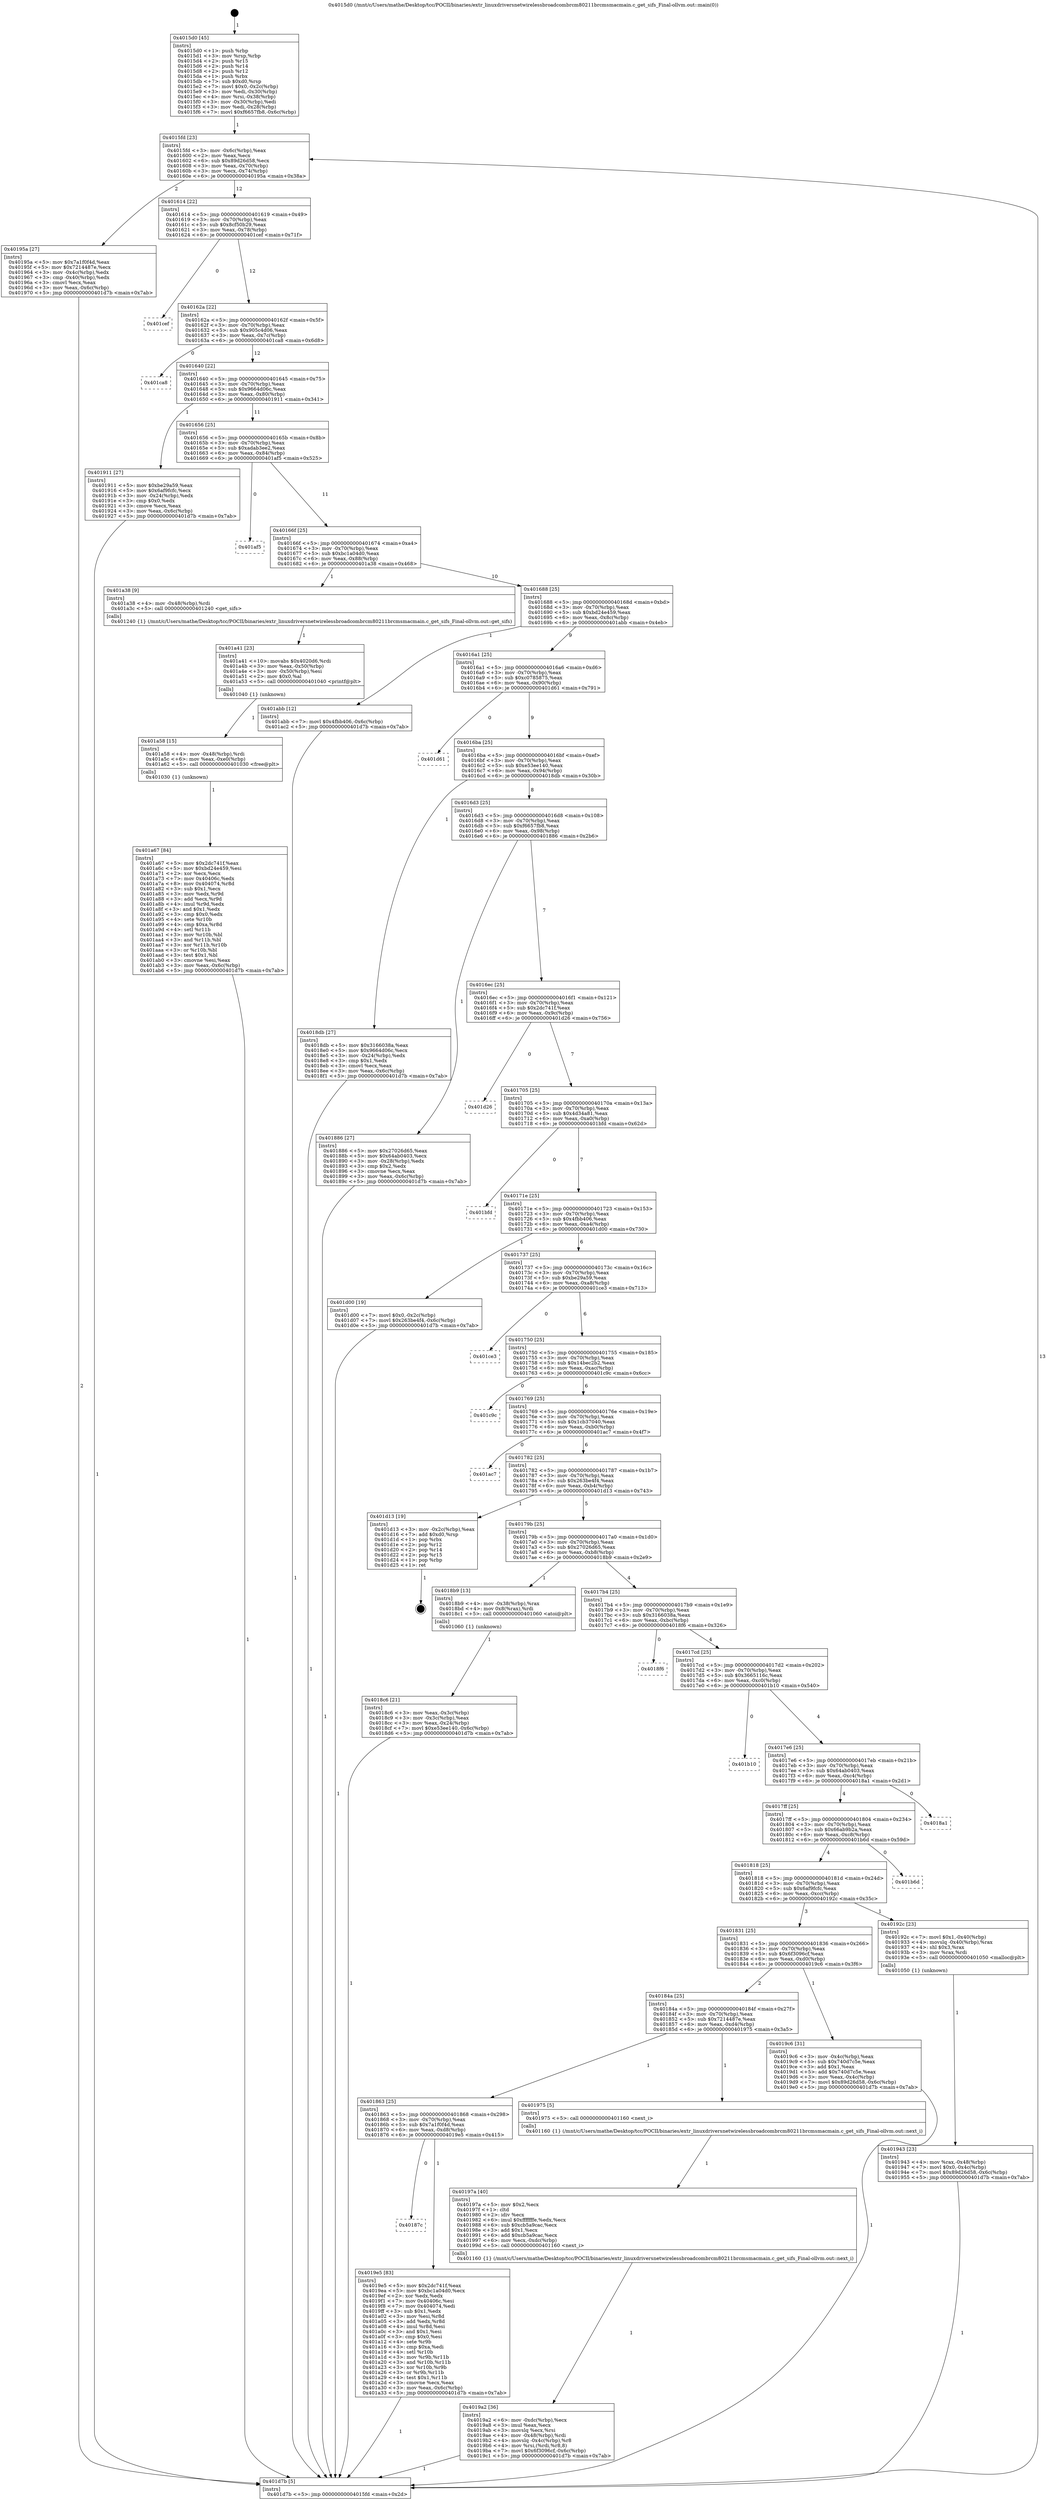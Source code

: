 digraph "0x4015d0" {
  label = "0x4015d0 (/mnt/c/Users/mathe/Desktop/tcc/POCII/binaries/extr_linuxdriversnetwirelessbroadcombrcm80211brcmsmacmain.c_get_sifs_Final-ollvm.out::main(0))"
  labelloc = "t"
  node[shape=record]

  Entry [label="",width=0.3,height=0.3,shape=circle,fillcolor=black,style=filled]
  "0x4015fd" [label="{
     0x4015fd [23]\l
     | [instrs]\l
     &nbsp;&nbsp;0x4015fd \<+3\>: mov -0x6c(%rbp),%eax\l
     &nbsp;&nbsp;0x401600 \<+2\>: mov %eax,%ecx\l
     &nbsp;&nbsp;0x401602 \<+6\>: sub $0x89d26d58,%ecx\l
     &nbsp;&nbsp;0x401608 \<+3\>: mov %eax,-0x70(%rbp)\l
     &nbsp;&nbsp;0x40160b \<+3\>: mov %ecx,-0x74(%rbp)\l
     &nbsp;&nbsp;0x40160e \<+6\>: je 000000000040195a \<main+0x38a\>\l
  }"]
  "0x40195a" [label="{
     0x40195a [27]\l
     | [instrs]\l
     &nbsp;&nbsp;0x40195a \<+5\>: mov $0x7a1f0f4d,%eax\l
     &nbsp;&nbsp;0x40195f \<+5\>: mov $0x7214487e,%ecx\l
     &nbsp;&nbsp;0x401964 \<+3\>: mov -0x4c(%rbp),%edx\l
     &nbsp;&nbsp;0x401967 \<+3\>: cmp -0x40(%rbp),%edx\l
     &nbsp;&nbsp;0x40196a \<+3\>: cmovl %ecx,%eax\l
     &nbsp;&nbsp;0x40196d \<+3\>: mov %eax,-0x6c(%rbp)\l
     &nbsp;&nbsp;0x401970 \<+5\>: jmp 0000000000401d7b \<main+0x7ab\>\l
  }"]
  "0x401614" [label="{
     0x401614 [22]\l
     | [instrs]\l
     &nbsp;&nbsp;0x401614 \<+5\>: jmp 0000000000401619 \<main+0x49\>\l
     &nbsp;&nbsp;0x401619 \<+3\>: mov -0x70(%rbp),%eax\l
     &nbsp;&nbsp;0x40161c \<+5\>: sub $0x8cf50b29,%eax\l
     &nbsp;&nbsp;0x401621 \<+3\>: mov %eax,-0x78(%rbp)\l
     &nbsp;&nbsp;0x401624 \<+6\>: je 0000000000401cef \<main+0x71f\>\l
  }"]
  Exit [label="",width=0.3,height=0.3,shape=circle,fillcolor=black,style=filled,peripheries=2]
  "0x401cef" [label="{
     0x401cef\l
  }", style=dashed]
  "0x40162a" [label="{
     0x40162a [22]\l
     | [instrs]\l
     &nbsp;&nbsp;0x40162a \<+5\>: jmp 000000000040162f \<main+0x5f\>\l
     &nbsp;&nbsp;0x40162f \<+3\>: mov -0x70(%rbp),%eax\l
     &nbsp;&nbsp;0x401632 \<+5\>: sub $0x905c4d06,%eax\l
     &nbsp;&nbsp;0x401637 \<+3\>: mov %eax,-0x7c(%rbp)\l
     &nbsp;&nbsp;0x40163a \<+6\>: je 0000000000401ca8 \<main+0x6d8\>\l
  }"]
  "0x401a67" [label="{
     0x401a67 [84]\l
     | [instrs]\l
     &nbsp;&nbsp;0x401a67 \<+5\>: mov $0x2dc741f,%eax\l
     &nbsp;&nbsp;0x401a6c \<+5\>: mov $0xbd24e459,%esi\l
     &nbsp;&nbsp;0x401a71 \<+2\>: xor %ecx,%ecx\l
     &nbsp;&nbsp;0x401a73 \<+7\>: mov 0x40406c,%edx\l
     &nbsp;&nbsp;0x401a7a \<+8\>: mov 0x404074,%r8d\l
     &nbsp;&nbsp;0x401a82 \<+3\>: sub $0x1,%ecx\l
     &nbsp;&nbsp;0x401a85 \<+3\>: mov %edx,%r9d\l
     &nbsp;&nbsp;0x401a88 \<+3\>: add %ecx,%r9d\l
     &nbsp;&nbsp;0x401a8b \<+4\>: imul %r9d,%edx\l
     &nbsp;&nbsp;0x401a8f \<+3\>: and $0x1,%edx\l
     &nbsp;&nbsp;0x401a92 \<+3\>: cmp $0x0,%edx\l
     &nbsp;&nbsp;0x401a95 \<+4\>: sete %r10b\l
     &nbsp;&nbsp;0x401a99 \<+4\>: cmp $0xa,%r8d\l
     &nbsp;&nbsp;0x401a9d \<+4\>: setl %r11b\l
     &nbsp;&nbsp;0x401aa1 \<+3\>: mov %r10b,%bl\l
     &nbsp;&nbsp;0x401aa4 \<+3\>: and %r11b,%bl\l
     &nbsp;&nbsp;0x401aa7 \<+3\>: xor %r11b,%r10b\l
     &nbsp;&nbsp;0x401aaa \<+3\>: or %r10b,%bl\l
     &nbsp;&nbsp;0x401aad \<+3\>: test $0x1,%bl\l
     &nbsp;&nbsp;0x401ab0 \<+3\>: cmovne %esi,%eax\l
     &nbsp;&nbsp;0x401ab3 \<+3\>: mov %eax,-0x6c(%rbp)\l
     &nbsp;&nbsp;0x401ab6 \<+5\>: jmp 0000000000401d7b \<main+0x7ab\>\l
  }"]
  "0x401ca8" [label="{
     0x401ca8\l
  }", style=dashed]
  "0x401640" [label="{
     0x401640 [22]\l
     | [instrs]\l
     &nbsp;&nbsp;0x401640 \<+5\>: jmp 0000000000401645 \<main+0x75\>\l
     &nbsp;&nbsp;0x401645 \<+3\>: mov -0x70(%rbp),%eax\l
     &nbsp;&nbsp;0x401648 \<+5\>: sub $0x9664d06c,%eax\l
     &nbsp;&nbsp;0x40164d \<+3\>: mov %eax,-0x80(%rbp)\l
     &nbsp;&nbsp;0x401650 \<+6\>: je 0000000000401911 \<main+0x341\>\l
  }"]
  "0x401a58" [label="{
     0x401a58 [15]\l
     | [instrs]\l
     &nbsp;&nbsp;0x401a58 \<+4\>: mov -0x48(%rbp),%rdi\l
     &nbsp;&nbsp;0x401a5c \<+6\>: mov %eax,-0xe0(%rbp)\l
     &nbsp;&nbsp;0x401a62 \<+5\>: call 0000000000401030 \<free@plt\>\l
     | [calls]\l
     &nbsp;&nbsp;0x401030 \{1\} (unknown)\l
  }"]
  "0x401911" [label="{
     0x401911 [27]\l
     | [instrs]\l
     &nbsp;&nbsp;0x401911 \<+5\>: mov $0xbe29a59,%eax\l
     &nbsp;&nbsp;0x401916 \<+5\>: mov $0x6af9fcfc,%ecx\l
     &nbsp;&nbsp;0x40191b \<+3\>: mov -0x24(%rbp),%edx\l
     &nbsp;&nbsp;0x40191e \<+3\>: cmp $0x0,%edx\l
     &nbsp;&nbsp;0x401921 \<+3\>: cmove %ecx,%eax\l
     &nbsp;&nbsp;0x401924 \<+3\>: mov %eax,-0x6c(%rbp)\l
     &nbsp;&nbsp;0x401927 \<+5\>: jmp 0000000000401d7b \<main+0x7ab\>\l
  }"]
  "0x401656" [label="{
     0x401656 [25]\l
     | [instrs]\l
     &nbsp;&nbsp;0x401656 \<+5\>: jmp 000000000040165b \<main+0x8b\>\l
     &nbsp;&nbsp;0x40165b \<+3\>: mov -0x70(%rbp),%eax\l
     &nbsp;&nbsp;0x40165e \<+5\>: sub $0xadab3ee2,%eax\l
     &nbsp;&nbsp;0x401663 \<+6\>: mov %eax,-0x84(%rbp)\l
     &nbsp;&nbsp;0x401669 \<+6\>: je 0000000000401af5 \<main+0x525\>\l
  }"]
  "0x401a41" [label="{
     0x401a41 [23]\l
     | [instrs]\l
     &nbsp;&nbsp;0x401a41 \<+10\>: movabs $0x4020d6,%rdi\l
     &nbsp;&nbsp;0x401a4b \<+3\>: mov %eax,-0x50(%rbp)\l
     &nbsp;&nbsp;0x401a4e \<+3\>: mov -0x50(%rbp),%esi\l
     &nbsp;&nbsp;0x401a51 \<+2\>: mov $0x0,%al\l
     &nbsp;&nbsp;0x401a53 \<+5\>: call 0000000000401040 \<printf@plt\>\l
     | [calls]\l
     &nbsp;&nbsp;0x401040 \{1\} (unknown)\l
  }"]
  "0x401af5" [label="{
     0x401af5\l
  }", style=dashed]
  "0x40166f" [label="{
     0x40166f [25]\l
     | [instrs]\l
     &nbsp;&nbsp;0x40166f \<+5\>: jmp 0000000000401674 \<main+0xa4\>\l
     &nbsp;&nbsp;0x401674 \<+3\>: mov -0x70(%rbp),%eax\l
     &nbsp;&nbsp;0x401677 \<+5\>: sub $0xbc1a04d0,%eax\l
     &nbsp;&nbsp;0x40167c \<+6\>: mov %eax,-0x88(%rbp)\l
     &nbsp;&nbsp;0x401682 \<+6\>: je 0000000000401a38 \<main+0x468\>\l
  }"]
  "0x40187c" [label="{
     0x40187c\l
  }", style=dashed]
  "0x401a38" [label="{
     0x401a38 [9]\l
     | [instrs]\l
     &nbsp;&nbsp;0x401a38 \<+4\>: mov -0x48(%rbp),%rdi\l
     &nbsp;&nbsp;0x401a3c \<+5\>: call 0000000000401240 \<get_sifs\>\l
     | [calls]\l
     &nbsp;&nbsp;0x401240 \{1\} (/mnt/c/Users/mathe/Desktop/tcc/POCII/binaries/extr_linuxdriversnetwirelessbroadcombrcm80211brcmsmacmain.c_get_sifs_Final-ollvm.out::get_sifs)\l
  }"]
  "0x401688" [label="{
     0x401688 [25]\l
     | [instrs]\l
     &nbsp;&nbsp;0x401688 \<+5\>: jmp 000000000040168d \<main+0xbd\>\l
     &nbsp;&nbsp;0x40168d \<+3\>: mov -0x70(%rbp),%eax\l
     &nbsp;&nbsp;0x401690 \<+5\>: sub $0xbd24e459,%eax\l
     &nbsp;&nbsp;0x401695 \<+6\>: mov %eax,-0x8c(%rbp)\l
     &nbsp;&nbsp;0x40169b \<+6\>: je 0000000000401abb \<main+0x4eb\>\l
  }"]
  "0x4019e5" [label="{
     0x4019e5 [83]\l
     | [instrs]\l
     &nbsp;&nbsp;0x4019e5 \<+5\>: mov $0x2dc741f,%eax\l
     &nbsp;&nbsp;0x4019ea \<+5\>: mov $0xbc1a04d0,%ecx\l
     &nbsp;&nbsp;0x4019ef \<+2\>: xor %edx,%edx\l
     &nbsp;&nbsp;0x4019f1 \<+7\>: mov 0x40406c,%esi\l
     &nbsp;&nbsp;0x4019f8 \<+7\>: mov 0x404074,%edi\l
     &nbsp;&nbsp;0x4019ff \<+3\>: sub $0x1,%edx\l
     &nbsp;&nbsp;0x401a02 \<+3\>: mov %esi,%r8d\l
     &nbsp;&nbsp;0x401a05 \<+3\>: add %edx,%r8d\l
     &nbsp;&nbsp;0x401a08 \<+4\>: imul %r8d,%esi\l
     &nbsp;&nbsp;0x401a0c \<+3\>: and $0x1,%esi\l
     &nbsp;&nbsp;0x401a0f \<+3\>: cmp $0x0,%esi\l
     &nbsp;&nbsp;0x401a12 \<+4\>: sete %r9b\l
     &nbsp;&nbsp;0x401a16 \<+3\>: cmp $0xa,%edi\l
     &nbsp;&nbsp;0x401a19 \<+4\>: setl %r10b\l
     &nbsp;&nbsp;0x401a1d \<+3\>: mov %r9b,%r11b\l
     &nbsp;&nbsp;0x401a20 \<+3\>: and %r10b,%r11b\l
     &nbsp;&nbsp;0x401a23 \<+3\>: xor %r10b,%r9b\l
     &nbsp;&nbsp;0x401a26 \<+3\>: or %r9b,%r11b\l
     &nbsp;&nbsp;0x401a29 \<+4\>: test $0x1,%r11b\l
     &nbsp;&nbsp;0x401a2d \<+3\>: cmovne %ecx,%eax\l
     &nbsp;&nbsp;0x401a30 \<+3\>: mov %eax,-0x6c(%rbp)\l
     &nbsp;&nbsp;0x401a33 \<+5\>: jmp 0000000000401d7b \<main+0x7ab\>\l
  }"]
  "0x401abb" [label="{
     0x401abb [12]\l
     | [instrs]\l
     &nbsp;&nbsp;0x401abb \<+7\>: movl $0x4fbb406,-0x6c(%rbp)\l
     &nbsp;&nbsp;0x401ac2 \<+5\>: jmp 0000000000401d7b \<main+0x7ab\>\l
  }"]
  "0x4016a1" [label="{
     0x4016a1 [25]\l
     | [instrs]\l
     &nbsp;&nbsp;0x4016a1 \<+5\>: jmp 00000000004016a6 \<main+0xd6\>\l
     &nbsp;&nbsp;0x4016a6 \<+3\>: mov -0x70(%rbp),%eax\l
     &nbsp;&nbsp;0x4016a9 \<+5\>: sub $0xc0785875,%eax\l
     &nbsp;&nbsp;0x4016ae \<+6\>: mov %eax,-0x90(%rbp)\l
     &nbsp;&nbsp;0x4016b4 \<+6\>: je 0000000000401d61 \<main+0x791\>\l
  }"]
  "0x4019a2" [label="{
     0x4019a2 [36]\l
     | [instrs]\l
     &nbsp;&nbsp;0x4019a2 \<+6\>: mov -0xdc(%rbp),%ecx\l
     &nbsp;&nbsp;0x4019a8 \<+3\>: imul %eax,%ecx\l
     &nbsp;&nbsp;0x4019ab \<+3\>: movslq %ecx,%rsi\l
     &nbsp;&nbsp;0x4019ae \<+4\>: mov -0x48(%rbp),%rdi\l
     &nbsp;&nbsp;0x4019b2 \<+4\>: movslq -0x4c(%rbp),%r8\l
     &nbsp;&nbsp;0x4019b6 \<+4\>: mov %rsi,(%rdi,%r8,8)\l
     &nbsp;&nbsp;0x4019ba \<+7\>: movl $0x6f3096cf,-0x6c(%rbp)\l
     &nbsp;&nbsp;0x4019c1 \<+5\>: jmp 0000000000401d7b \<main+0x7ab\>\l
  }"]
  "0x401d61" [label="{
     0x401d61\l
  }", style=dashed]
  "0x4016ba" [label="{
     0x4016ba [25]\l
     | [instrs]\l
     &nbsp;&nbsp;0x4016ba \<+5\>: jmp 00000000004016bf \<main+0xef\>\l
     &nbsp;&nbsp;0x4016bf \<+3\>: mov -0x70(%rbp),%eax\l
     &nbsp;&nbsp;0x4016c2 \<+5\>: sub $0xe53ee140,%eax\l
     &nbsp;&nbsp;0x4016c7 \<+6\>: mov %eax,-0x94(%rbp)\l
     &nbsp;&nbsp;0x4016cd \<+6\>: je 00000000004018db \<main+0x30b\>\l
  }"]
  "0x40197a" [label="{
     0x40197a [40]\l
     | [instrs]\l
     &nbsp;&nbsp;0x40197a \<+5\>: mov $0x2,%ecx\l
     &nbsp;&nbsp;0x40197f \<+1\>: cltd\l
     &nbsp;&nbsp;0x401980 \<+2\>: idiv %ecx\l
     &nbsp;&nbsp;0x401982 \<+6\>: imul $0xfffffffe,%edx,%ecx\l
     &nbsp;&nbsp;0x401988 \<+6\>: sub $0xcb5a9cac,%ecx\l
     &nbsp;&nbsp;0x40198e \<+3\>: add $0x1,%ecx\l
     &nbsp;&nbsp;0x401991 \<+6\>: add $0xcb5a9cac,%ecx\l
     &nbsp;&nbsp;0x401997 \<+6\>: mov %ecx,-0xdc(%rbp)\l
     &nbsp;&nbsp;0x40199d \<+5\>: call 0000000000401160 \<next_i\>\l
     | [calls]\l
     &nbsp;&nbsp;0x401160 \{1\} (/mnt/c/Users/mathe/Desktop/tcc/POCII/binaries/extr_linuxdriversnetwirelessbroadcombrcm80211brcmsmacmain.c_get_sifs_Final-ollvm.out::next_i)\l
  }"]
  "0x4018db" [label="{
     0x4018db [27]\l
     | [instrs]\l
     &nbsp;&nbsp;0x4018db \<+5\>: mov $0x3166038a,%eax\l
     &nbsp;&nbsp;0x4018e0 \<+5\>: mov $0x9664d06c,%ecx\l
     &nbsp;&nbsp;0x4018e5 \<+3\>: mov -0x24(%rbp),%edx\l
     &nbsp;&nbsp;0x4018e8 \<+3\>: cmp $0x1,%edx\l
     &nbsp;&nbsp;0x4018eb \<+3\>: cmovl %ecx,%eax\l
     &nbsp;&nbsp;0x4018ee \<+3\>: mov %eax,-0x6c(%rbp)\l
     &nbsp;&nbsp;0x4018f1 \<+5\>: jmp 0000000000401d7b \<main+0x7ab\>\l
  }"]
  "0x4016d3" [label="{
     0x4016d3 [25]\l
     | [instrs]\l
     &nbsp;&nbsp;0x4016d3 \<+5\>: jmp 00000000004016d8 \<main+0x108\>\l
     &nbsp;&nbsp;0x4016d8 \<+3\>: mov -0x70(%rbp),%eax\l
     &nbsp;&nbsp;0x4016db \<+5\>: sub $0xf6657fb8,%eax\l
     &nbsp;&nbsp;0x4016e0 \<+6\>: mov %eax,-0x98(%rbp)\l
     &nbsp;&nbsp;0x4016e6 \<+6\>: je 0000000000401886 \<main+0x2b6\>\l
  }"]
  "0x401863" [label="{
     0x401863 [25]\l
     | [instrs]\l
     &nbsp;&nbsp;0x401863 \<+5\>: jmp 0000000000401868 \<main+0x298\>\l
     &nbsp;&nbsp;0x401868 \<+3\>: mov -0x70(%rbp),%eax\l
     &nbsp;&nbsp;0x40186b \<+5\>: sub $0x7a1f0f4d,%eax\l
     &nbsp;&nbsp;0x401870 \<+6\>: mov %eax,-0xd8(%rbp)\l
     &nbsp;&nbsp;0x401876 \<+6\>: je 00000000004019e5 \<main+0x415\>\l
  }"]
  "0x401886" [label="{
     0x401886 [27]\l
     | [instrs]\l
     &nbsp;&nbsp;0x401886 \<+5\>: mov $0x27026d65,%eax\l
     &nbsp;&nbsp;0x40188b \<+5\>: mov $0x64ab0403,%ecx\l
     &nbsp;&nbsp;0x401890 \<+3\>: mov -0x28(%rbp),%edx\l
     &nbsp;&nbsp;0x401893 \<+3\>: cmp $0x2,%edx\l
     &nbsp;&nbsp;0x401896 \<+3\>: cmovne %ecx,%eax\l
     &nbsp;&nbsp;0x401899 \<+3\>: mov %eax,-0x6c(%rbp)\l
     &nbsp;&nbsp;0x40189c \<+5\>: jmp 0000000000401d7b \<main+0x7ab\>\l
  }"]
  "0x4016ec" [label="{
     0x4016ec [25]\l
     | [instrs]\l
     &nbsp;&nbsp;0x4016ec \<+5\>: jmp 00000000004016f1 \<main+0x121\>\l
     &nbsp;&nbsp;0x4016f1 \<+3\>: mov -0x70(%rbp),%eax\l
     &nbsp;&nbsp;0x4016f4 \<+5\>: sub $0x2dc741f,%eax\l
     &nbsp;&nbsp;0x4016f9 \<+6\>: mov %eax,-0x9c(%rbp)\l
     &nbsp;&nbsp;0x4016ff \<+6\>: je 0000000000401d26 \<main+0x756\>\l
  }"]
  "0x401d7b" [label="{
     0x401d7b [5]\l
     | [instrs]\l
     &nbsp;&nbsp;0x401d7b \<+5\>: jmp 00000000004015fd \<main+0x2d\>\l
  }"]
  "0x4015d0" [label="{
     0x4015d0 [45]\l
     | [instrs]\l
     &nbsp;&nbsp;0x4015d0 \<+1\>: push %rbp\l
     &nbsp;&nbsp;0x4015d1 \<+3\>: mov %rsp,%rbp\l
     &nbsp;&nbsp;0x4015d4 \<+2\>: push %r15\l
     &nbsp;&nbsp;0x4015d6 \<+2\>: push %r14\l
     &nbsp;&nbsp;0x4015d8 \<+2\>: push %r12\l
     &nbsp;&nbsp;0x4015da \<+1\>: push %rbx\l
     &nbsp;&nbsp;0x4015db \<+7\>: sub $0xd0,%rsp\l
     &nbsp;&nbsp;0x4015e2 \<+7\>: movl $0x0,-0x2c(%rbp)\l
     &nbsp;&nbsp;0x4015e9 \<+3\>: mov %edi,-0x30(%rbp)\l
     &nbsp;&nbsp;0x4015ec \<+4\>: mov %rsi,-0x38(%rbp)\l
     &nbsp;&nbsp;0x4015f0 \<+3\>: mov -0x30(%rbp),%edi\l
     &nbsp;&nbsp;0x4015f3 \<+3\>: mov %edi,-0x28(%rbp)\l
     &nbsp;&nbsp;0x4015f6 \<+7\>: movl $0xf6657fb8,-0x6c(%rbp)\l
  }"]
  "0x401975" [label="{
     0x401975 [5]\l
     | [instrs]\l
     &nbsp;&nbsp;0x401975 \<+5\>: call 0000000000401160 \<next_i\>\l
     | [calls]\l
     &nbsp;&nbsp;0x401160 \{1\} (/mnt/c/Users/mathe/Desktop/tcc/POCII/binaries/extr_linuxdriversnetwirelessbroadcombrcm80211brcmsmacmain.c_get_sifs_Final-ollvm.out::next_i)\l
  }"]
  "0x401d26" [label="{
     0x401d26\l
  }", style=dashed]
  "0x401705" [label="{
     0x401705 [25]\l
     | [instrs]\l
     &nbsp;&nbsp;0x401705 \<+5\>: jmp 000000000040170a \<main+0x13a\>\l
     &nbsp;&nbsp;0x40170a \<+3\>: mov -0x70(%rbp),%eax\l
     &nbsp;&nbsp;0x40170d \<+5\>: sub $0x4d34a81,%eax\l
     &nbsp;&nbsp;0x401712 \<+6\>: mov %eax,-0xa0(%rbp)\l
     &nbsp;&nbsp;0x401718 \<+6\>: je 0000000000401bfd \<main+0x62d\>\l
  }"]
  "0x40184a" [label="{
     0x40184a [25]\l
     | [instrs]\l
     &nbsp;&nbsp;0x40184a \<+5\>: jmp 000000000040184f \<main+0x27f\>\l
     &nbsp;&nbsp;0x40184f \<+3\>: mov -0x70(%rbp),%eax\l
     &nbsp;&nbsp;0x401852 \<+5\>: sub $0x7214487e,%eax\l
     &nbsp;&nbsp;0x401857 \<+6\>: mov %eax,-0xd4(%rbp)\l
     &nbsp;&nbsp;0x40185d \<+6\>: je 0000000000401975 \<main+0x3a5\>\l
  }"]
  "0x401bfd" [label="{
     0x401bfd\l
  }", style=dashed]
  "0x40171e" [label="{
     0x40171e [25]\l
     | [instrs]\l
     &nbsp;&nbsp;0x40171e \<+5\>: jmp 0000000000401723 \<main+0x153\>\l
     &nbsp;&nbsp;0x401723 \<+3\>: mov -0x70(%rbp),%eax\l
     &nbsp;&nbsp;0x401726 \<+5\>: sub $0x4fbb406,%eax\l
     &nbsp;&nbsp;0x40172b \<+6\>: mov %eax,-0xa4(%rbp)\l
     &nbsp;&nbsp;0x401731 \<+6\>: je 0000000000401d00 \<main+0x730\>\l
  }"]
  "0x4019c6" [label="{
     0x4019c6 [31]\l
     | [instrs]\l
     &nbsp;&nbsp;0x4019c6 \<+3\>: mov -0x4c(%rbp),%eax\l
     &nbsp;&nbsp;0x4019c9 \<+5\>: sub $0x740d7c5e,%eax\l
     &nbsp;&nbsp;0x4019ce \<+3\>: add $0x1,%eax\l
     &nbsp;&nbsp;0x4019d1 \<+5\>: add $0x740d7c5e,%eax\l
     &nbsp;&nbsp;0x4019d6 \<+3\>: mov %eax,-0x4c(%rbp)\l
     &nbsp;&nbsp;0x4019d9 \<+7\>: movl $0x89d26d58,-0x6c(%rbp)\l
     &nbsp;&nbsp;0x4019e0 \<+5\>: jmp 0000000000401d7b \<main+0x7ab\>\l
  }"]
  "0x401d00" [label="{
     0x401d00 [19]\l
     | [instrs]\l
     &nbsp;&nbsp;0x401d00 \<+7\>: movl $0x0,-0x2c(%rbp)\l
     &nbsp;&nbsp;0x401d07 \<+7\>: movl $0x263be4f4,-0x6c(%rbp)\l
     &nbsp;&nbsp;0x401d0e \<+5\>: jmp 0000000000401d7b \<main+0x7ab\>\l
  }"]
  "0x401737" [label="{
     0x401737 [25]\l
     | [instrs]\l
     &nbsp;&nbsp;0x401737 \<+5\>: jmp 000000000040173c \<main+0x16c\>\l
     &nbsp;&nbsp;0x40173c \<+3\>: mov -0x70(%rbp),%eax\l
     &nbsp;&nbsp;0x40173f \<+5\>: sub $0xbe29a59,%eax\l
     &nbsp;&nbsp;0x401744 \<+6\>: mov %eax,-0xa8(%rbp)\l
     &nbsp;&nbsp;0x40174a \<+6\>: je 0000000000401ce3 \<main+0x713\>\l
  }"]
  "0x401943" [label="{
     0x401943 [23]\l
     | [instrs]\l
     &nbsp;&nbsp;0x401943 \<+4\>: mov %rax,-0x48(%rbp)\l
     &nbsp;&nbsp;0x401947 \<+7\>: movl $0x0,-0x4c(%rbp)\l
     &nbsp;&nbsp;0x40194e \<+7\>: movl $0x89d26d58,-0x6c(%rbp)\l
     &nbsp;&nbsp;0x401955 \<+5\>: jmp 0000000000401d7b \<main+0x7ab\>\l
  }"]
  "0x401ce3" [label="{
     0x401ce3\l
  }", style=dashed]
  "0x401750" [label="{
     0x401750 [25]\l
     | [instrs]\l
     &nbsp;&nbsp;0x401750 \<+5\>: jmp 0000000000401755 \<main+0x185\>\l
     &nbsp;&nbsp;0x401755 \<+3\>: mov -0x70(%rbp),%eax\l
     &nbsp;&nbsp;0x401758 \<+5\>: sub $0x14bec2b2,%eax\l
     &nbsp;&nbsp;0x40175d \<+6\>: mov %eax,-0xac(%rbp)\l
     &nbsp;&nbsp;0x401763 \<+6\>: je 0000000000401c9c \<main+0x6cc\>\l
  }"]
  "0x401831" [label="{
     0x401831 [25]\l
     | [instrs]\l
     &nbsp;&nbsp;0x401831 \<+5\>: jmp 0000000000401836 \<main+0x266\>\l
     &nbsp;&nbsp;0x401836 \<+3\>: mov -0x70(%rbp),%eax\l
     &nbsp;&nbsp;0x401839 \<+5\>: sub $0x6f3096cf,%eax\l
     &nbsp;&nbsp;0x40183e \<+6\>: mov %eax,-0xd0(%rbp)\l
     &nbsp;&nbsp;0x401844 \<+6\>: je 00000000004019c6 \<main+0x3f6\>\l
  }"]
  "0x401c9c" [label="{
     0x401c9c\l
  }", style=dashed]
  "0x401769" [label="{
     0x401769 [25]\l
     | [instrs]\l
     &nbsp;&nbsp;0x401769 \<+5\>: jmp 000000000040176e \<main+0x19e\>\l
     &nbsp;&nbsp;0x40176e \<+3\>: mov -0x70(%rbp),%eax\l
     &nbsp;&nbsp;0x401771 \<+5\>: sub $0x1cb37040,%eax\l
     &nbsp;&nbsp;0x401776 \<+6\>: mov %eax,-0xb0(%rbp)\l
     &nbsp;&nbsp;0x40177c \<+6\>: je 0000000000401ac7 \<main+0x4f7\>\l
  }"]
  "0x40192c" [label="{
     0x40192c [23]\l
     | [instrs]\l
     &nbsp;&nbsp;0x40192c \<+7\>: movl $0x1,-0x40(%rbp)\l
     &nbsp;&nbsp;0x401933 \<+4\>: movslq -0x40(%rbp),%rax\l
     &nbsp;&nbsp;0x401937 \<+4\>: shl $0x3,%rax\l
     &nbsp;&nbsp;0x40193b \<+3\>: mov %rax,%rdi\l
     &nbsp;&nbsp;0x40193e \<+5\>: call 0000000000401050 \<malloc@plt\>\l
     | [calls]\l
     &nbsp;&nbsp;0x401050 \{1\} (unknown)\l
  }"]
  "0x401ac7" [label="{
     0x401ac7\l
  }", style=dashed]
  "0x401782" [label="{
     0x401782 [25]\l
     | [instrs]\l
     &nbsp;&nbsp;0x401782 \<+5\>: jmp 0000000000401787 \<main+0x1b7\>\l
     &nbsp;&nbsp;0x401787 \<+3\>: mov -0x70(%rbp),%eax\l
     &nbsp;&nbsp;0x40178a \<+5\>: sub $0x263be4f4,%eax\l
     &nbsp;&nbsp;0x40178f \<+6\>: mov %eax,-0xb4(%rbp)\l
     &nbsp;&nbsp;0x401795 \<+6\>: je 0000000000401d13 \<main+0x743\>\l
  }"]
  "0x401818" [label="{
     0x401818 [25]\l
     | [instrs]\l
     &nbsp;&nbsp;0x401818 \<+5\>: jmp 000000000040181d \<main+0x24d\>\l
     &nbsp;&nbsp;0x40181d \<+3\>: mov -0x70(%rbp),%eax\l
     &nbsp;&nbsp;0x401820 \<+5\>: sub $0x6af9fcfc,%eax\l
     &nbsp;&nbsp;0x401825 \<+6\>: mov %eax,-0xcc(%rbp)\l
     &nbsp;&nbsp;0x40182b \<+6\>: je 000000000040192c \<main+0x35c\>\l
  }"]
  "0x401d13" [label="{
     0x401d13 [19]\l
     | [instrs]\l
     &nbsp;&nbsp;0x401d13 \<+3\>: mov -0x2c(%rbp),%eax\l
     &nbsp;&nbsp;0x401d16 \<+7\>: add $0xd0,%rsp\l
     &nbsp;&nbsp;0x401d1d \<+1\>: pop %rbx\l
     &nbsp;&nbsp;0x401d1e \<+2\>: pop %r12\l
     &nbsp;&nbsp;0x401d20 \<+2\>: pop %r14\l
     &nbsp;&nbsp;0x401d22 \<+2\>: pop %r15\l
     &nbsp;&nbsp;0x401d24 \<+1\>: pop %rbp\l
     &nbsp;&nbsp;0x401d25 \<+1\>: ret\l
  }"]
  "0x40179b" [label="{
     0x40179b [25]\l
     | [instrs]\l
     &nbsp;&nbsp;0x40179b \<+5\>: jmp 00000000004017a0 \<main+0x1d0\>\l
     &nbsp;&nbsp;0x4017a0 \<+3\>: mov -0x70(%rbp),%eax\l
     &nbsp;&nbsp;0x4017a3 \<+5\>: sub $0x27026d65,%eax\l
     &nbsp;&nbsp;0x4017a8 \<+6\>: mov %eax,-0xb8(%rbp)\l
     &nbsp;&nbsp;0x4017ae \<+6\>: je 00000000004018b9 \<main+0x2e9\>\l
  }"]
  "0x401b6d" [label="{
     0x401b6d\l
  }", style=dashed]
  "0x4018b9" [label="{
     0x4018b9 [13]\l
     | [instrs]\l
     &nbsp;&nbsp;0x4018b9 \<+4\>: mov -0x38(%rbp),%rax\l
     &nbsp;&nbsp;0x4018bd \<+4\>: mov 0x8(%rax),%rdi\l
     &nbsp;&nbsp;0x4018c1 \<+5\>: call 0000000000401060 \<atoi@plt\>\l
     | [calls]\l
     &nbsp;&nbsp;0x401060 \{1\} (unknown)\l
  }"]
  "0x4017b4" [label="{
     0x4017b4 [25]\l
     | [instrs]\l
     &nbsp;&nbsp;0x4017b4 \<+5\>: jmp 00000000004017b9 \<main+0x1e9\>\l
     &nbsp;&nbsp;0x4017b9 \<+3\>: mov -0x70(%rbp),%eax\l
     &nbsp;&nbsp;0x4017bc \<+5\>: sub $0x3166038a,%eax\l
     &nbsp;&nbsp;0x4017c1 \<+6\>: mov %eax,-0xbc(%rbp)\l
     &nbsp;&nbsp;0x4017c7 \<+6\>: je 00000000004018f6 \<main+0x326\>\l
  }"]
  "0x4018c6" [label="{
     0x4018c6 [21]\l
     | [instrs]\l
     &nbsp;&nbsp;0x4018c6 \<+3\>: mov %eax,-0x3c(%rbp)\l
     &nbsp;&nbsp;0x4018c9 \<+3\>: mov -0x3c(%rbp),%eax\l
     &nbsp;&nbsp;0x4018cc \<+3\>: mov %eax,-0x24(%rbp)\l
     &nbsp;&nbsp;0x4018cf \<+7\>: movl $0xe53ee140,-0x6c(%rbp)\l
     &nbsp;&nbsp;0x4018d6 \<+5\>: jmp 0000000000401d7b \<main+0x7ab\>\l
  }"]
  "0x4017ff" [label="{
     0x4017ff [25]\l
     | [instrs]\l
     &nbsp;&nbsp;0x4017ff \<+5\>: jmp 0000000000401804 \<main+0x234\>\l
     &nbsp;&nbsp;0x401804 \<+3\>: mov -0x70(%rbp),%eax\l
     &nbsp;&nbsp;0x401807 \<+5\>: sub $0x66ab9b2a,%eax\l
     &nbsp;&nbsp;0x40180c \<+6\>: mov %eax,-0xc8(%rbp)\l
     &nbsp;&nbsp;0x401812 \<+6\>: je 0000000000401b6d \<main+0x59d\>\l
  }"]
  "0x4018f6" [label="{
     0x4018f6\l
  }", style=dashed]
  "0x4017cd" [label="{
     0x4017cd [25]\l
     | [instrs]\l
     &nbsp;&nbsp;0x4017cd \<+5\>: jmp 00000000004017d2 \<main+0x202\>\l
     &nbsp;&nbsp;0x4017d2 \<+3\>: mov -0x70(%rbp),%eax\l
     &nbsp;&nbsp;0x4017d5 \<+5\>: sub $0x3665116c,%eax\l
     &nbsp;&nbsp;0x4017da \<+6\>: mov %eax,-0xc0(%rbp)\l
     &nbsp;&nbsp;0x4017e0 \<+6\>: je 0000000000401b10 \<main+0x540\>\l
  }"]
  "0x4018a1" [label="{
     0x4018a1\l
  }", style=dashed]
  "0x401b10" [label="{
     0x401b10\l
  }", style=dashed]
  "0x4017e6" [label="{
     0x4017e6 [25]\l
     | [instrs]\l
     &nbsp;&nbsp;0x4017e6 \<+5\>: jmp 00000000004017eb \<main+0x21b\>\l
     &nbsp;&nbsp;0x4017eb \<+3\>: mov -0x70(%rbp),%eax\l
     &nbsp;&nbsp;0x4017ee \<+5\>: sub $0x64ab0403,%eax\l
     &nbsp;&nbsp;0x4017f3 \<+6\>: mov %eax,-0xc4(%rbp)\l
     &nbsp;&nbsp;0x4017f9 \<+6\>: je 00000000004018a1 \<main+0x2d1\>\l
  }"]
  Entry -> "0x4015d0" [label=" 1"]
  "0x4015fd" -> "0x40195a" [label=" 2"]
  "0x4015fd" -> "0x401614" [label=" 12"]
  "0x401d13" -> Exit [label=" 1"]
  "0x401614" -> "0x401cef" [label=" 0"]
  "0x401614" -> "0x40162a" [label=" 12"]
  "0x401d00" -> "0x401d7b" [label=" 1"]
  "0x40162a" -> "0x401ca8" [label=" 0"]
  "0x40162a" -> "0x401640" [label=" 12"]
  "0x401abb" -> "0x401d7b" [label=" 1"]
  "0x401640" -> "0x401911" [label=" 1"]
  "0x401640" -> "0x401656" [label=" 11"]
  "0x401a67" -> "0x401d7b" [label=" 1"]
  "0x401656" -> "0x401af5" [label=" 0"]
  "0x401656" -> "0x40166f" [label=" 11"]
  "0x401a58" -> "0x401a67" [label=" 1"]
  "0x40166f" -> "0x401a38" [label=" 1"]
  "0x40166f" -> "0x401688" [label=" 10"]
  "0x401a41" -> "0x401a58" [label=" 1"]
  "0x401688" -> "0x401abb" [label=" 1"]
  "0x401688" -> "0x4016a1" [label=" 9"]
  "0x401a38" -> "0x401a41" [label=" 1"]
  "0x4016a1" -> "0x401d61" [label=" 0"]
  "0x4016a1" -> "0x4016ba" [label=" 9"]
  "0x401863" -> "0x40187c" [label=" 0"]
  "0x4016ba" -> "0x4018db" [label=" 1"]
  "0x4016ba" -> "0x4016d3" [label=" 8"]
  "0x401863" -> "0x4019e5" [label=" 1"]
  "0x4016d3" -> "0x401886" [label=" 1"]
  "0x4016d3" -> "0x4016ec" [label=" 7"]
  "0x401886" -> "0x401d7b" [label=" 1"]
  "0x4015d0" -> "0x4015fd" [label=" 1"]
  "0x401d7b" -> "0x4015fd" [label=" 13"]
  "0x4019e5" -> "0x401d7b" [label=" 1"]
  "0x4016ec" -> "0x401d26" [label=" 0"]
  "0x4016ec" -> "0x401705" [label=" 7"]
  "0x4019c6" -> "0x401d7b" [label=" 1"]
  "0x401705" -> "0x401bfd" [label=" 0"]
  "0x401705" -> "0x40171e" [label=" 7"]
  "0x40197a" -> "0x4019a2" [label=" 1"]
  "0x40171e" -> "0x401d00" [label=" 1"]
  "0x40171e" -> "0x401737" [label=" 6"]
  "0x401975" -> "0x40197a" [label=" 1"]
  "0x401737" -> "0x401ce3" [label=" 0"]
  "0x401737" -> "0x401750" [label=" 6"]
  "0x40184a" -> "0x401975" [label=" 1"]
  "0x401750" -> "0x401c9c" [label=" 0"]
  "0x401750" -> "0x401769" [label=" 6"]
  "0x4019a2" -> "0x401d7b" [label=" 1"]
  "0x401769" -> "0x401ac7" [label=" 0"]
  "0x401769" -> "0x401782" [label=" 6"]
  "0x401831" -> "0x40184a" [label=" 2"]
  "0x401782" -> "0x401d13" [label=" 1"]
  "0x401782" -> "0x40179b" [label=" 5"]
  "0x40184a" -> "0x401863" [label=" 1"]
  "0x40179b" -> "0x4018b9" [label=" 1"]
  "0x40179b" -> "0x4017b4" [label=" 4"]
  "0x4018b9" -> "0x4018c6" [label=" 1"]
  "0x4018c6" -> "0x401d7b" [label=" 1"]
  "0x4018db" -> "0x401d7b" [label=" 1"]
  "0x401911" -> "0x401d7b" [label=" 1"]
  "0x40195a" -> "0x401d7b" [label=" 2"]
  "0x4017b4" -> "0x4018f6" [label=" 0"]
  "0x4017b4" -> "0x4017cd" [label=" 4"]
  "0x40192c" -> "0x401943" [label=" 1"]
  "0x4017cd" -> "0x401b10" [label=" 0"]
  "0x4017cd" -> "0x4017e6" [label=" 4"]
  "0x401818" -> "0x401831" [label=" 3"]
  "0x4017e6" -> "0x4018a1" [label=" 0"]
  "0x4017e6" -> "0x4017ff" [label=" 4"]
  "0x401943" -> "0x401d7b" [label=" 1"]
  "0x4017ff" -> "0x401b6d" [label=" 0"]
  "0x4017ff" -> "0x401818" [label=" 4"]
  "0x401831" -> "0x4019c6" [label=" 1"]
  "0x401818" -> "0x40192c" [label=" 1"]
}
